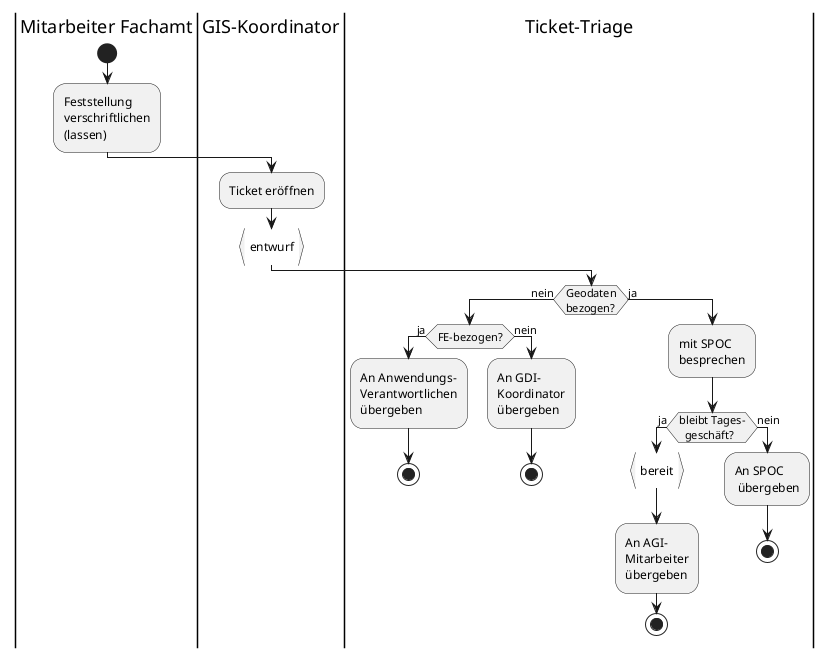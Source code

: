 ﻿@startuml
|Mitarbeiter Fachamt|
start
:Feststellung
verschriftlichen
(lassen);
|GIS-Koordinator|
:Ticket eröffnen;
:entwurf}
|Ticket-Triage|
if (Geodaten
bezogen?) then (nein)
  if (FE-bezogen?) then (ja)
    :An Anwendungs-
    Verantwortlichen
    übergeben;
    stop
  else (nein)
    :An GDI-
    Koordinator
    übergeben;
    stop
  endif
else (ja)
  :mit SPOC
  besprechen;
  if (bleibt Tages-
  geschäft?) then (ja)
    :bereit}
    :An AGI-
    Mitarbeiter
    übergeben;
    stop
  else (nein)
    |Ticket-Triage|
  	:An SPOC
    übergeben;
    stop
  endif
endif
@enduml